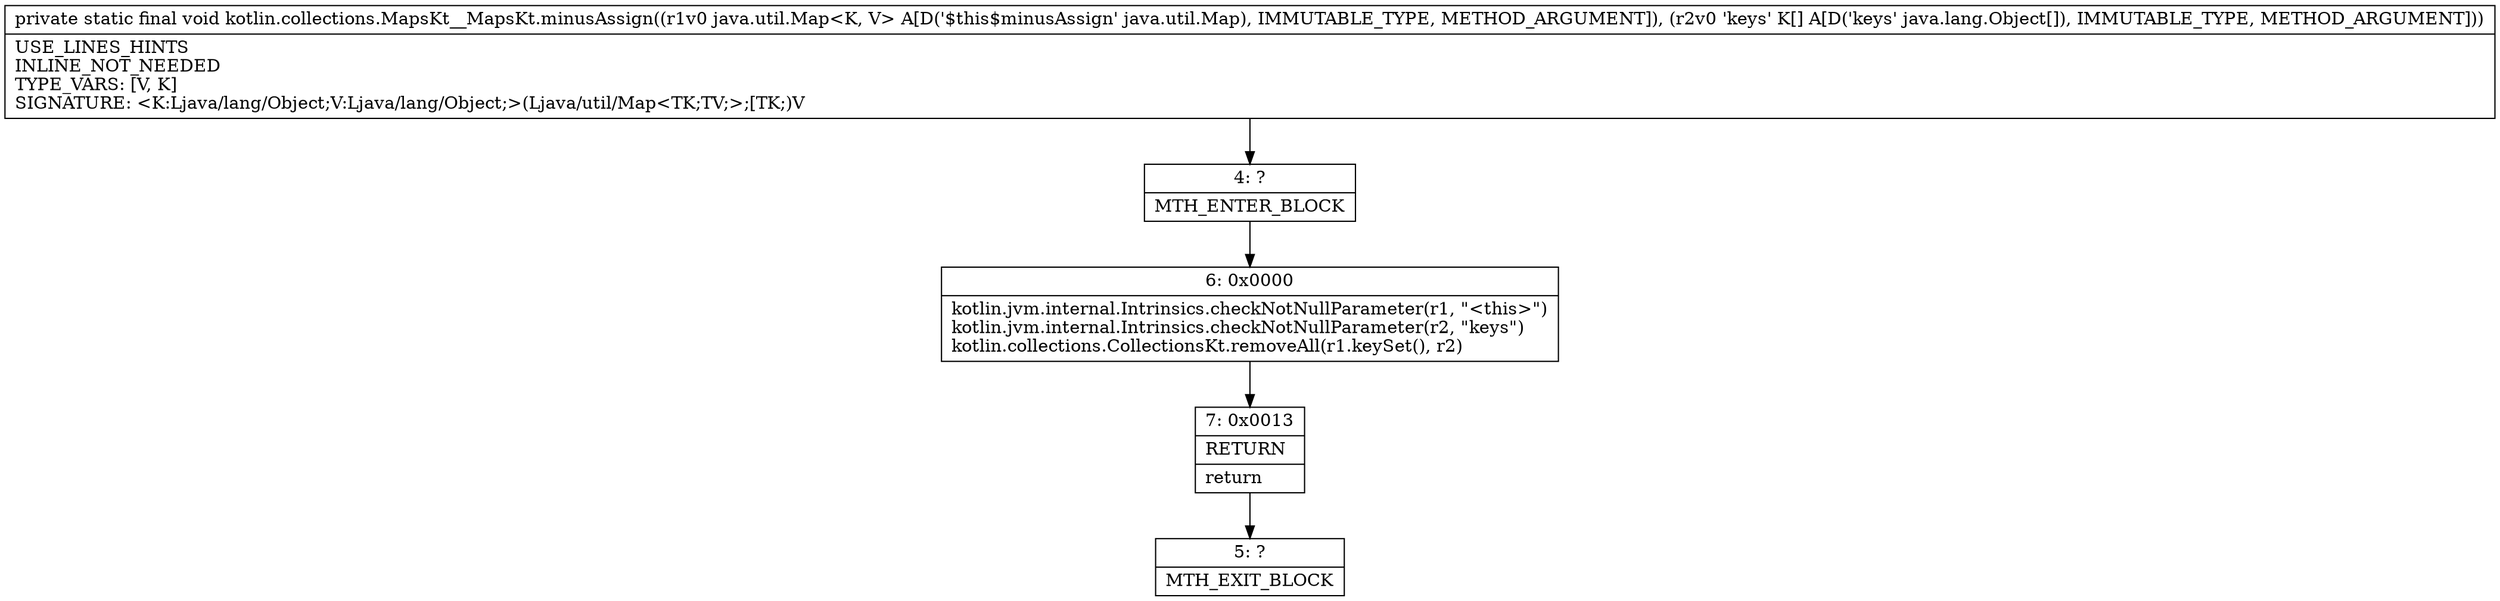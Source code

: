 digraph "CFG forkotlin.collections.MapsKt__MapsKt.minusAssign(Ljava\/util\/Map;[Ljava\/lang\/Object;)V" {
Node_4 [shape=record,label="{4\:\ ?|MTH_ENTER_BLOCK\l}"];
Node_6 [shape=record,label="{6\:\ 0x0000|kotlin.jvm.internal.Intrinsics.checkNotNullParameter(r1, \"\<this\>\")\lkotlin.jvm.internal.Intrinsics.checkNotNullParameter(r2, \"keys\")\lkotlin.collections.CollectionsKt.removeAll(r1.keySet(), r2)\l}"];
Node_7 [shape=record,label="{7\:\ 0x0013|RETURN\l|return\l}"];
Node_5 [shape=record,label="{5\:\ ?|MTH_EXIT_BLOCK\l}"];
MethodNode[shape=record,label="{private static final void kotlin.collections.MapsKt__MapsKt.minusAssign((r1v0 java.util.Map\<K, V\> A[D('$this$minusAssign' java.util.Map), IMMUTABLE_TYPE, METHOD_ARGUMENT]), (r2v0 'keys' K[] A[D('keys' java.lang.Object[]), IMMUTABLE_TYPE, METHOD_ARGUMENT]))  | USE_LINES_HINTS\lINLINE_NOT_NEEDED\lTYPE_VARS: [V, K]\lSIGNATURE: \<K:Ljava\/lang\/Object;V:Ljava\/lang\/Object;\>(Ljava\/util\/Map\<TK;TV;\>;[TK;)V\l}"];
MethodNode -> Node_4;Node_4 -> Node_6;
Node_6 -> Node_7;
Node_7 -> Node_5;
}

